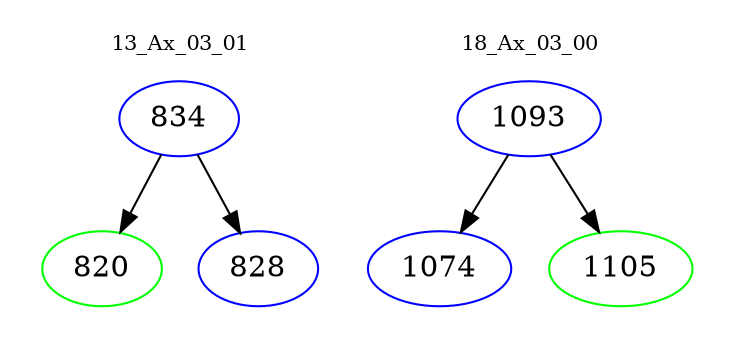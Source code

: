 digraph{
subgraph cluster_0 {
color = white
label = "13_Ax_03_01";
fontsize=10;
T0_834 [label="834", color="blue"]
T0_834 -> T0_820 [color="black"]
T0_820 [label="820", color="green"]
T0_834 -> T0_828 [color="black"]
T0_828 [label="828", color="blue"]
}
subgraph cluster_1 {
color = white
label = "18_Ax_03_00";
fontsize=10;
T1_1093 [label="1093", color="blue"]
T1_1093 -> T1_1074 [color="black"]
T1_1074 [label="1074", color="blue"]
T1_1093 -> T1_1105 [color="black"]
T1_1105 [label="1105", color="green"]
}
}
